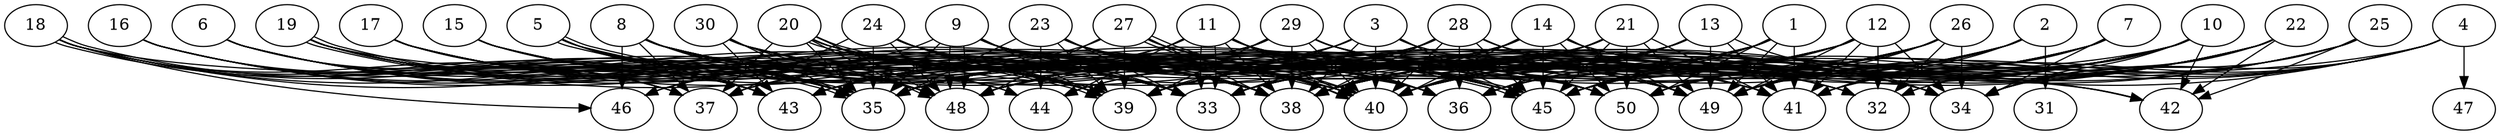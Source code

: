 // DAG automatically generated by daggen at Thu Oct  3 14:07:58 2019
// ./daggen --dot -n 50 --ccr 0.3 --fat 0.9 --regular 0.9 --density 0.9 --mindata 5242880 --maxdata 52428800 
digraph G {
  1 [size="22152533", alpha="0.04", expect_size="6645760"] 
  1 -> 35 [size ="6645760"]
  1 -> 39 [size ="6645760"]
  1 -> 40 [size ="6645760"]
  1 -> 41 [size ="6645760"]
  1 -> 45 [size ="6645760"]
  1 -> 48 [size ="6645760"]
  1 -> 49 [size ="6645760"]
  1 -> 50 [size ="6645760"]
  2 [size="69812907", alpha="0.05", expect_size="20943872"] 
  2 -> 31 [size ="20943872"]
  2 -> 36 [size ="20943872"]
  2 -> 38 [size ="20943872"]
  2 -> 39 [size ="20943872"]
  2 -> 41 [size ="20943872"]
  2 -> 45 [size ="20943872"]
  2 -> 48 [size ="20943872"]
  2 -> 49 [size ="20943872"]
  3 [size="54804480", alpha="0.11", expect_size="16441344"] 
  3 -> 32 [size ="16441344"]
  3 -> 38 [size ="16441344"]
  3 -> 39 [size ="16441344"]
  3 -> 40 [size ="16441344"]
  3 -> 41 [size ="16441344"]
  3 -> 43 [size ="16441344"]
  3 -> 45 [size ="16441344"]
  3 -> 48 [size ="16441344"]
  4 [size="157518507", alpha="0.18", expect_size="47255552"] 
  4 -> 34 [size ="47255552"]
  4 -> 38 [size ="47255552"]
  4 -> 41 [size ="47255552"]
  4 -> 45 [size ="47255552"]
  4 -> 47 [size ="47255552"]
  4 -> 48 [size ="47255552"]
  4 -> 49 [size ="47255552"]
  4 -> 50 [size ="47255552"]
  5 [size="168321707", alpha="0.04", expect_size="50496512"] 
  5 -> 35 [size ="50496512"]
  5 -> 43 [size ="50496512"]
  5 -> 45 [size ="50496512"]
  5 -> 45 [size ="50496512"]
  5 -> 48 [size ="50496512"]
  5 -> 50 [size ="50496512"]
  6 [size="134287360", alpha="0.15", expect_size="40286208"] 
  6 -> 33 [size ="40286208"]
  6 -> 37 [size ="40286208"]
  6 -> 38 [size ="40286208"]
  6 -> 40 [size ="40286208"]
  6 -> 43 [size ="40286208"]
  6 -> 44 [size ="40286208"]
  6 -> 48 [size ="40286208"]
  7 [size="44994560", alpha="0.18", expect_size="13498368"] 
  7 -> 33 [size ="13498368"]
  7 -> 34 [size ="13498368"]
  7 -> 36 [size ="13498368"]
  7 -> 38 [size ="13498368"]
  7 -> 40 [size ="13498368"]
  7 -> 41 [size ="13498368"]
  7 -> 50 [size ="13498368"]
  8 [size="129191253", alpha="0.16", expect_size="38757376"] 
  8 -> 35 [size ="38757376"]
  8 -> 36 [size ="38757376"]
  8 -> 37 [size ="38757376"]
  8 -> 38 [size ="38757376"]
  8 -> 40 [size ="38757376"]
  8 -> 41 [size ="38757376"]
  8 -> 44 [size ="38757376"]
  8 -> 46 [size ="38757376"]
  8 -> 48 [size ="38757376"]
  8 -> 49 [size ="38757376"]
  8 -> 50 [size ="38757376"]
  9 [size="122170027", alpha="0.03", expect_size="36651008"] 
  9 -> 33 [size ="36651008"]
  9 -> 35 [size ="36651008"]
  9 -> 38 [size ="36651008"]
  9 -> 39 [size ="36651008"]
  9 -> 41 [size ="36651008"]
  9 -> 45 [size ="36651008"]
  9 -> 46 [size ="36651008"]
  9 -> 48 [size ="36651008"]
  9 -> 48 [size ="36651008"]
  9 -> 49 [size ="36651008"]
  9 -> 50 [size ="36651008"]
  10 [size="85753173", alpha="0.06", expect_size="25725952"] 
  10 -> 32 [size ="25725952"]
  10 -> 33 [size ="25725952"]
  10 -> 34 [size ="25725952"]
  10 -> 38 [size ="25725952"]
  10 -> 39 [size ="25725952"]
  10 -> 40 [size ="25725952"]
  10 -> 41 [size ="25725952"]
  10 -> 42 [size ="25725952"]
  10 -> 43 [size ="25725952"]
  10 -> 45 [size ="25725952"]
  10 -> 49 [size ="25725952"]
  10 -> 50 [size ="25725952"]
  11 [size="148558507", alpha="0.18", expect_size="44567552"] 
  11 -> 33 [size ="44567552"]
  11 -> 33 [size ="44567552"]
  11 -> 35 [size ="44567552"]
  11 -> 36 [size ="44567552"]
  11 -> 38 [size ="44567552"]
  11 -> 40 [size ="44567552"]
  11 -> 41 [size ="44567552"]
  11 -> 43 [size ="44567552"]
  11 -> 44 [size ="44567552"]
  11 -> 45 [size ="44567552"]
  11 -> 49 [size ="44567552"]
  12 [size="21698560", alpha="0.02", expect_size="6509568"] 
  12 -> 32 [size ="6509568"]
  12 -> 33 [size ="6509568"]
  12 -> 34 [size ="6509568"]
  12 -> 35 [size ="6509568"]
  12 -> 36 [size ="6509568"]
  12 -> 38 [size ="6509568"]
  12 -> 39 [size ="6509568"]
  12 -> 40 [size ="6509568"]
  12 -> 41 [size ="6509568"]
  12 -> 45 [size ="6509568"]
  12 -> 48 [size ="6509568"]
  12 -> 49 [size ="6509568"]
  13 [size="57876480", alpha="0.12", expect_size="17362944"] 
  13 -> 34 [size ="17362944"]
  13 -> 35 [size ="17362944"]
  13 -> 36 [size ="17362944"]
  13 -> 38 [size ="17362944"]
  13 -> 39 [size ="17362944"]
  13 -> 40 [size ="17362944"]
  13 -> 41 [size ="17362944"]
  13 -> 43 [size ="17362944"]
  13 -> 49 [size ="17362944"]
  14 [size="147582293", alpha="0.02", expect_size="44274688"] 
  14 -> 34 [size ="44274688"]
  14 -> 35 [size ="44274688"]
  14 -> 38 [size ="44274688"]
  14 -> 39 [size ="44274688"]
  14 -> 40 [size ="44274688"]
  14 -> 42 [size ="44274688"]
  14 -> 43 [size ="44274688"]
  14 -> 44 [size ="44274688"]
  14 -> 45 [size ="44274688"]
  14 -> 48 [size ="44274688"]
  14 -> 49 [size ="44274688"]
  14 -> 50 [size ="44274688"]
  15 [size="130771627", alpha="0.15", expect_size="39231488"] 
  15 -> 33 [size ="39231488"]
  15 -> 35 [size ="39231488"]
  15 -> 39 [size ="39231488"]
  15 -> 40 [size ="39231488"]
  15 -> 45 [size ="39231488"]
  15 -> 48 [size ="39231488"]
  16 [size="164037973", alpha="0.12", expect_size="49211392"] 
  16 -> 33 [size ="49211392"]
  16 -> 35 [size ="49211392"]
  16 -> 38 [size ="49211392"]
  16 -> 39 [size ="49211392"]
  16 -> 43 [size ="49211392"]
  16 -> 48 [size ="49211392"]
  17 [size="123917653", alpha="0.20", expect_size="37175296"] 
  17 -> 33 [size ="37175296"]
  17 -> 35 [size ="37175296"]
  17 -> 38 [size ="37175296"]
  17 -> 39 [size ="37175296"]
  17 -> 40 [size ="37175296"]
  17 -> 43 [size ="37175296"]
  17 -> 45 [size ="37175296"]
  17 -> 48 [size ="37175296"]
  18 [size="108165120", alpha="0.08", expect_size="32449536"] 
  18 -> 35 [size ="32449536"]
  18 -> 35 [size ="32449536"]
  18 -> 36 [size ="32449536"]
  18 -> 37 [size ="32449536"]
  18 -> 38 [size ="32449536"]
  18 -> 39 [size ="32449536"]
  18 -> 43 [size ="32449536"]
  18 -> 46 [size ="32449536"]
  18 -> 48 [size ="32449536"]
  19 [size="73888427", alpha="0.20", expect_size="22166528"] 
  19 -> 33 [size ="22166528"]
  19 -> 35 [size ="22166528"]
  19 -> 37 [size ="22166528"]
  19 -> 38 [size ="22166528"]
  19 -> 39 [size ="22166528"]
  19 -> 39 [size ="22166528"]
  19 -> 40 [size ="22166528"]
  19 -> 43 [size ="22166528"]
  19 -> 45 [size ="22166528"]
  19 -> 48 [size ="22166528"]
  19 -> 50 [size ="22166528"]
  20 [size="101181440", alpha="0.11", expect_size="30354432"] 
  20 -> 34 [size ="30354432"]
  20 -> 35 [size ="30354432"]
  20 -> 37 [size ="30354432"]
  20 -> 38 [size ="30354432"]
  20 -> 39 [size ="30354432"]
  20 -> 40 [size ="30354432"]
  20 -> 40 [size ="30354432"]
  20 -> 42 [size ="30354432"]
  20 -> 48 [size ="30354432"]
  20 -> 48 [size ="30354432"]
  21 [size="151517867", alpha="0.03", expect_size="45455360"] 
  21 -> 33 [size ="45455360"]
  21 -> 37 [size ="45455360"]
  21 -> 38 [size ="45455360"]
  21 -> 39 [size ="45455360"]
  21 -> 40 [size ="45455360"]
  21 -> 41 [size ="45455360"]
  21 -> 45 [size ="45455360"]
  21 -> 49 [size ="45455360"]
  21 -> 50 [size ="45455360"]
  22 [size="135727787", alpha="0.02", expect_size="40718336"] 
  22 -> 32 [size ="40718336"]
  22 -> 33 [size ="40718336"]
  22 -> 34 [size ="40718336"]
  22 -> 36 [size ="40718336"]
  22 -> 38 [size ="40718336"]
  22 -> 39 [size ="40718336"]
  22 -> 40 [size ="40718336"]
  22 -> 42 [size ="40718336"]
  22 -> 45 [size ="40718336"]
  22 -> 49 [size ="40718336"]
  23 [size="153292800", alpha="0.06", expect_size="45987840"] 
  23 -> 33 [size ="45987840"]
  23 -> 34 [size ="45987840"]
  23 -> 35 [size ="45987840"]
  23 -> 36 [size ="45987840"]
  23 -> 38 [size ="45987840"]
  23 -> 39 [size ="45987840"]
  23 -> 40 [size ="45987840"]
  23 -> 44 [size ="45987840"]
  24 [size="87193600", alpha="0.07", expect_size="26158080"] 
  24 -> 33 [size ="26158080"]
  24 -> 34 [size ="26158080"]
  24 -> 35 [size ="26158080"]
  24 -> 36 [size ="26158080"]
  24 -> 37 [size ="26158080"]
  24 -> 38 [size ="26158080"]
  24 -> 39 [size ="26158080"]
  24 -> 40 [size ="26158080"]
  24 -> 45 [size ="26158080"]
  24 -> 48 [size ="26158080"]
  25 [size="103505920", alpha="0.08", expect_size="31051776"] 
  25 -> 34 [size ="31051776"]
  25 -> 38 [size ="31051776"]
  25 -> 40 [size ="31051776"]
  25 -> 42 [size ="31051776"]
  25 -> 45 [size ="31051776"]
  25 -> 49 [size ="31051776"]
  26 [size="67331413", alpha="0.03", expect_size="20199424"] 
  26 -> 32 [size ="20199424"]
  26 -> 33 [size ="20199424"]
  26 -> 34 [size ="20199424"]
  26 -> 38 [size ="20199424"]
  26 -> 39 [size ="20199424"]
  26 -> 40 [size ="20199424"]
  26 -> 45 [size ="20199424"]
  26 -> 48 [size ="20199424"]
  26 -> 49 [size ="20199424"]
  26 -> 50 [size ="20199424"]
  27 [size="165570560", alpha="0.02", expect_size="49671168"] 
  27 -> 36 [size ="49671168"]
  27 -> 37 [size ="49671168"]
  27 -> 38 [size ="49671168"]
  27 -> 39 [size ="49671168"]
  27 -> 40 [size ="49671168"]
  27 -> 40 [size ="49671168"]
  27 -> 45 [size ="49671168"]
  27 -> 48 [size ="49671168"]
  27 -> 49 [size ="49671168"]
  28 [size="163502080", alpha="0.15", expect_size="49050624"] 
  28 -> 33 [size ="49050624"]
  28 -> 34 [size ="49050624"]
  28 -> 35 [size ="49050624"]
  28 -> 36 [size ="49050624"]
  28 -> 38 [size ="49050624"]
  28 -> 40 [size ="49050624"]
  28 -> 44 [size ="49050624"]
  28 -> 45 [size ="49050624"]
  28 -> 48 [size ="49050624"]
  28 -> 49 [size ="49050624"]
  29 [size="66259627", alpha="0.01", expect_size="19877888"] 
  29 -> 32 [size ="19877888"]
  29 -> 35 [size ="19877888"]
  29 -> 37 [size ="19877888"]
  29 -> 38 [size ="19877888"]
  29 -> 39 [size ="19877888"]
  29 -> 40 [size ="19877888"]
  29 -> 41 [size ="19877888"]
  29 -> 42 [size ="19877888"]
  29 -> 43 [size ="19877888"]
  29 -> 46 [size ="19877888"]
  29 -> 49 [size ="19877888"]
  29 -> 50 [size ="19877888"]
  30 [size="62941867", alpha="0.17", expect_size="18882560"] 
  30 -> 32 [size ="18882560"]
  30 -> 35 [size ="18882560"]
  30 -> 38 [size ="18882560"]
  30 -> 39 [size ="18882560"]
  30 -> 43 [size ="18882560"]
  30 -> 48 [size ="18882560"]
  30 -> 49 [size ="18882560"]
  31 [size="150579200", alpha="0.08", expect_size="45173760"] 
  32 [size="19275093", alpha="0.01", expect_size="5782528"] 
  33 [size="35942400", alpha="0.18", expect_size="10782720"] 
  34 [size="80622933", alpha="0.12", expect_size="24186880"] 
  35 [size="136075947", alpha="0.00", expect_size="40822784"] 
  36 [size="38574080", alpha="0.07", expect_size="11572224"] 
  37 [size="62218240", alpha="0.08", expect_size="18665472"] 
  38 [size="77240320", alpha="0.00", expect_size="23172096"] 
  39 [size="38068907", alpha="0.19", expect_size="11420672"] 
  40 [size="49404587", alpha="0.09", expect_size="14821376"] 
  41 [size="22234453", alpha="0.16", expect_size="6670336"] 
  42 [size="87650987", alpha="0.18", expect_size="26295296"] 
  43 [size="92586667", alpha="0.18", expect_size="27776000"] 
  44 [size="77445120", alpha="0.06", expect_size="23233536"] 
  45 [size="172332373", alpha="0.05", expect_size="51699712"] 
  46 [size="18688000", alpha="0.10", expect_size="5606400"] 
  47 [size="77649920", alpha="0.14", expect_size="23294976"] 
  48 [size="141079893", alpha="0.17", expect_size="42323968"] 
  49 [size="142387200", alpha="0.06", expect_size="42716160"] 
  50 [size="137984000", alpha="0.01", expect_size="41395200"] 
}
